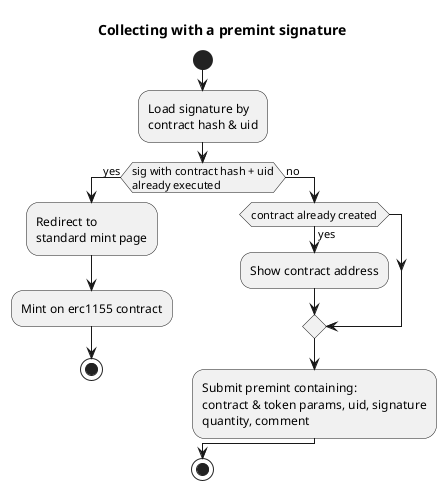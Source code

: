@startuml

title Collecting with a premint signature

start

:Load signature by\ncontract hash & uid;
if (sig with contract hash + uid\nalready executed) then (yes)
  :Redirect to\nstandard mint page;
  :Mint on erc1155 contract;
  stop
else (no)
  if (contract already created) then (yes)
    :Show contract address;
  endif
  :Submit premint containing:\ncontract & token params, uid, signature\nquantity, comment;
endif
stop

@enduml
